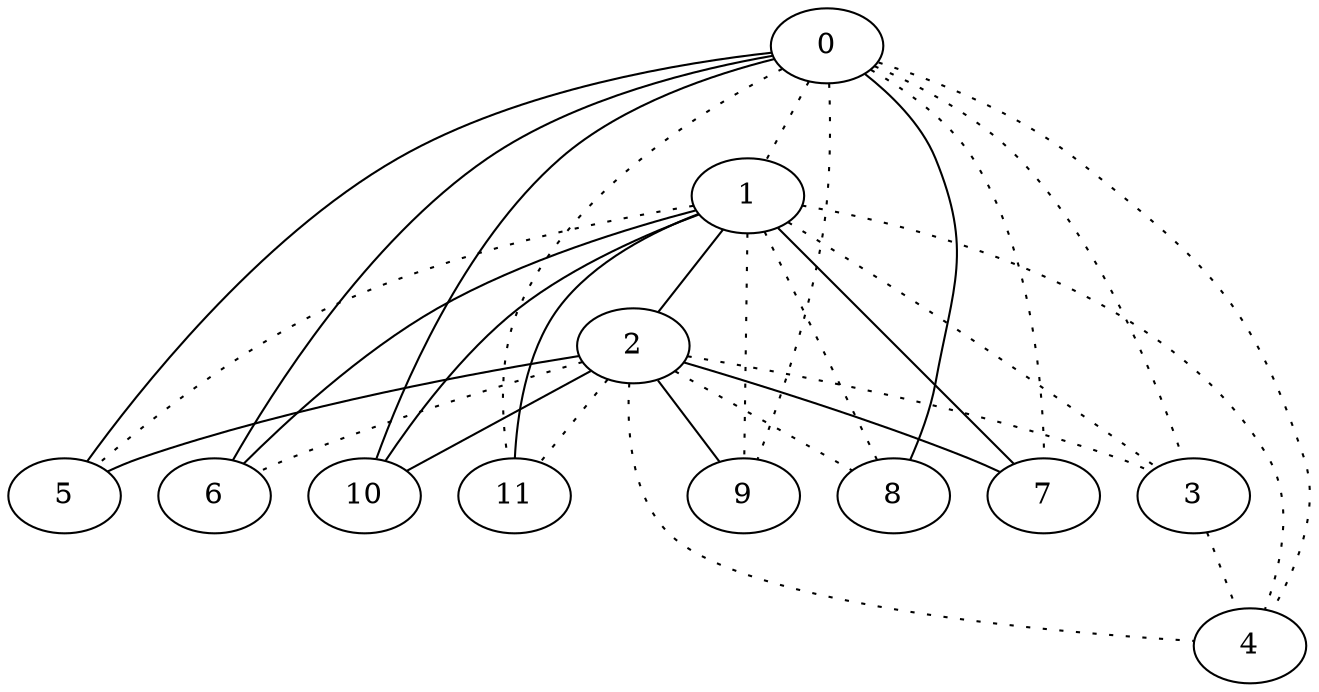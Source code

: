 graph {
a0[label=0];
a1[label=1];
a2[label=2];
a3[label=3];
a4[label=4];
a5[label=5];
a6[label=6];
a7[label=7];
a8[label=8];
a9[label=9];
a10[label=10];
a11[label=11];
a0 -- a1 [style=dotted];
a0 -- a3 [style=dotted];
a0 -- a4 [style=dotted];
a0 -- a5;
a0 -- a6;
a0 -- a7 [style=dotted];
a0 -- a8;
a0 -- a9 [style=dotted];
a0 -- a10;
a0 -- a11 [style=dotted];
a1 -- a2;
a1 -- a3 [style=dotted];
a1 -- a4 [style=dotted];
a1 -- a5 [style=dotted];
a1 -- a6;
a1 -- a7;
a1 -- a8 [style=dotted];
a1 -- a9 [style=dotted];
a1 -- a10;
a1 -- a11;
a2 -- a3 [style=dotted];
a2 -- a4 [style=dotted];
a2 -- a5;
a2 -- a6 [style=dotted];
a2 -- a7;
a2 -- a8 [style=dotted];
a2 -- a9;
a2 -- a10;
a2 -- a11 [style=dotted];
a3 -- a4 [style=dotted];
}
